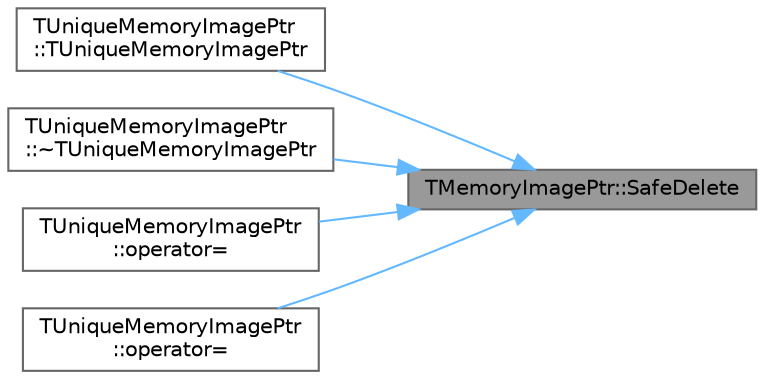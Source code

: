 digraph "TMemoryImagePtr::SafeDelete"
{
 // INTERACTIVE_SVG=YES
 // LATEX_PDF_SIZE
  bgcolor="transparent";
  edge [fontname=Helvetica,fontsize=10,labelfontname=Helvetica,labelfontsize=10];
  node [fontname=Helvetica,fontsize=10,shape=box,height=0.2,width=0.4];
  rankdir="RL";
  Node1 [id="Node000001",label="TMemoryImagePtr::SafeDelete",height=0.2,width=0.4,color="gray40", fillcolor="grey60", style="filled", fontcolor="black",tooltip=" "];
  Node1 -> Node2 [id="edge1_Node000001_Node000002",dir="back",color="steelblue1",style="solid",tooltip=" "];
  Node2 [id="Node000002",label="TUniqueMemoryImagePtr\l::TUniqueMemoryImagePtr",height=0.2,width=0.4,color="grey40", fillcolor="white", style="filled",URL="$d6/ddb/classTUniqueMemoryImagePtr.html#a73ef5877c502b70a83464ea670c9c91f",tooltip=" "];
  Node1 -> Node3 [id="edge2_Node000001_Node000003",dir="back",color="steelblue1",style="solid",tooltip=" "];
  Node3 [id="Node000003",label="TUniqueMemoryImagePtr\l::~TUniqueMemoryImagePtr",height=0.2,width=0.4,color="grey40", fillcolor="white", style="filled",URL="$d6/ddb/classTUniqueMemoryImagePtr.html#a45be75a2ea7f6efe51e43faf4d85a6a4",tooltip=" "];
  Node1 -> Node4 [id="edge3_Node000001_Node000004",dir="back",color="steelblue1",style="solid",tooltip=" "];
  Node4 [id="Node000004",label="TUniqueMemoryImagePtr\l::operator=",height=0.2,width=0.4,color="grey40", fillcolor="white", style="filled",URL="$d6/ddb/classTUniqueMemoryImagePtr.html#a26656c30121d884fc4ee0ff562a7b4ca",tooltip=" "];
  Node1 -> Node5 [id="edge4_Node000001_Node000005",dir="back",color="steelblue1",style="solid",tooltip=" "];
  Node5 [id="Node000005",label="TUniqueMemoryImagePtr\l::operator=",height=0.2,width=0.4,color="grey40", fillcolor="white", style="filled",URL="$d6/ddb/classTUniqueMemoryImagePtr.html#a2cd8eef344add7494f5dbdaa71bcbd74",tooltip=" "];
}
